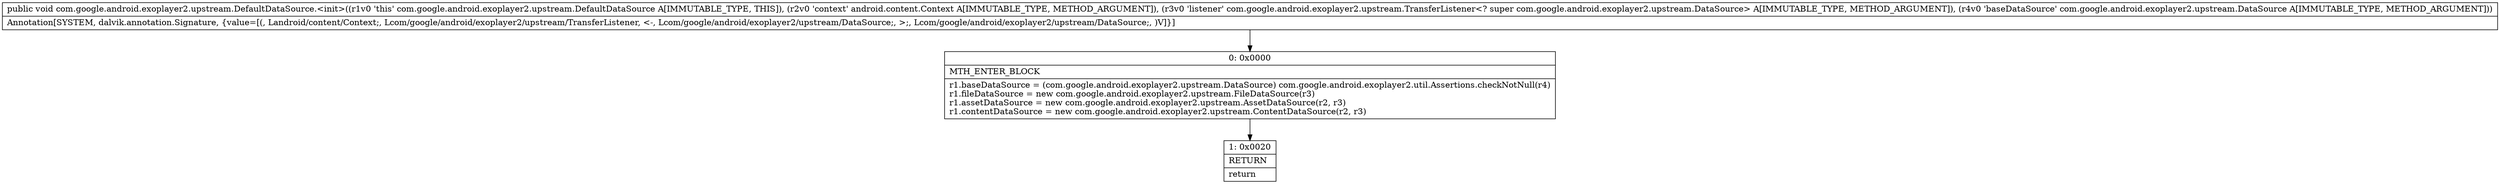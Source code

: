 digraph "CFG forcom.google.android.exoplayer2.upstream.DefaultDataSource.\<init\>(Landroid\/content\/Context;Lcom\/google\/android\/exoplayer2\/upstream\/TransferListener;Lcom\/google\/android\/exoplayer2\/upstream\/DataSource;)V" {
Node_0 [shape=record,label="{0\:\ 0x0000|MTH_ENTER_BLOCK\l|r1.baseDataSource = (com.google.android.exoplayer2.upstream.DataSource) com.google.android.exoplayer2.util.Assertions.checkNotNull(r4)\lr1.fileDataSource = new com.google.android.exoplayer2.upstream.FileDataSource(r3)\lr1.assetDataSource = new com.google.android.exoplayer2.upstream.AssetDataSource(r2, r3)\lr1.contentDataSource = new com.google.android.exoplayer2.upstream.ContentDataSource(r2, r3)\l}"];
Node_1 [shape=record,label="{1\:\ 0x0020|RETURN\l|return\l}"];
MethodNode[shape=record,label="{public void com.google.android.exoplayer2.upstream.DefaultDataSource.\<init\>((r1v0 'this' com.google.android.exoplayer2.upstream.DefaultDataSource A[IMMUTABLE_TYPE, THIS]), (r2v0 'context' android.content.Context A[IMMUTABLE_TYPE, METHOD_ARGUMENT]), (r3v0 'listener' com.google.android.exoplayer2.upstream.TransferListener\<? super com.google.android.exoplayer2.upstream.DataSource\> A[IMMUTABLE_TYPE, METHOD_ARGUMENT]), (r4v0 'baseDataSource' com.google.android.exoplayer2.upstream.DataSource A[IMMUTABLE_TYPE, METHOD_ARGUMENT]))  | Annotation[SYSTEM, dalvik.annotation.Signature, \{value=[(, Landroid\/content\/Context;, Lcom\/google\/android\/exoplayer2\/upstream\/TransferListener, \<\-, Lcom\/google\/android\/exoplayer2\/upstream\/DataSource;, \>;, Lcom\/google\/android\/exoplayer2\/upstream\/DataSource;, )V]\}]\l}"];
MethodNode -> Node_0;
Node_0 -> Node_1;
}

